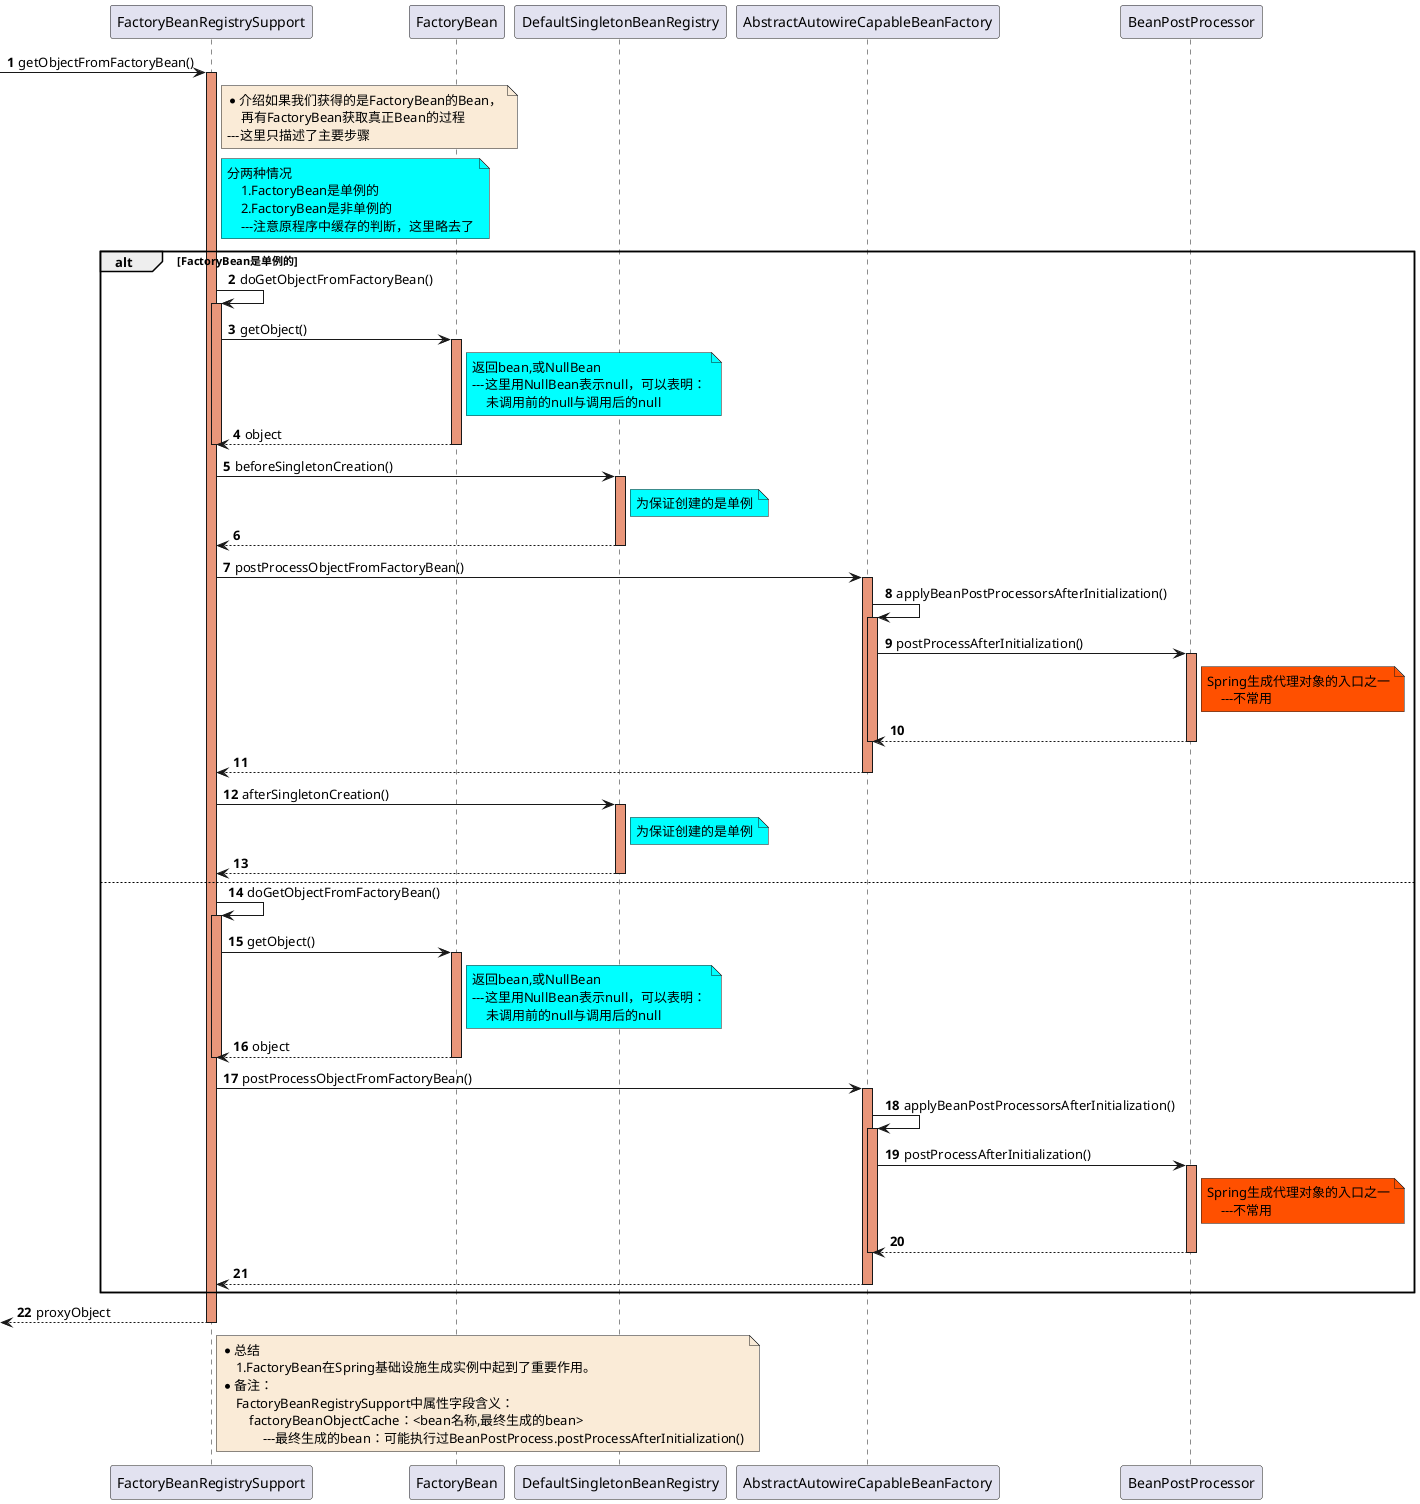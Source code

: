 @startuml

autonumber

->FactoryBeanRegistrySupport : getObjectFromFactoryBean()
activate FactoryBeanRegistrySupport #DarkSalmon
    note right of FactoryBeanRegistrySupport #FAEBD7
        *介绍如果我们获得的是FactoryBean的Bean，
            再有FactoryBean获取真正Bean的过程
        ---这里只描述了主要步骤
    end note

    note right of FactoryBeanRegistrySupport #aqua
        分两种情况
            1.FactoryBean是单例的
            2.FactoryBean是非单例的
            ---注意原程序中缓存的判断，这里略去了
    end note
    alt FactoryBean是单例的

        FactoryBeanRegistrySupport -> FactoryBeanRegistrySupport :doGetObjectFromFactoryBean()
        activate FactoryBeanRegistrySupport #DarkSalmon

            FactoryBeanRegistrySupport -> FactoryBean : getObject()
            activate FactoryBean #DarkSalmon
                note right of FactoryBean #aqua
                    返回bean,或NullBean
                    ---这里用NullBean表示null，可以表明：
                        未调用前的null与调用后的null
                end note
            FactoryBean --> FactoryBeanRegistrySupport : object
            deactivate FactoryBean

        deactivate FactoryBeanRegistrySupport

        FactoryBeanRegistrySupport -> DefaultSingletonBeanRegistry :beforeSingletonCreation()
        activate DefaultSingletonBeanRegistry #DarkSalmon

            note right of DefaultSingletonBeanRegistry #aqua
                为保证创建的是单例
            end note

        DefaultSingletonBeanRegistry --> FactoryBeanRegistrySupport
        deactivate DefaultSingletonBeanRegistry

        FactoryBeanRegistrySupport -> AbstractAutowireCapableBeanFactory :postProcessObjectFromFactoryBean()
        activate AbstractAutowireCapableBeanFactory #DarkSalmon

            AbstractAutowireCapableBeanFactory -> AbstractAutowireCapableBeanFactory :applyBeanPostProcessorsAfterInitialization()
            activate AbstractAutowireCapableBeanFactory #DarkSalmon

                AbstractAutowireCapableBeanFactory -> BeanPostProcessor :postProcessAfterInitialization()
                activate BeanPostProcessor #DarkSalmon
                    note right of BeanPostProcessor #FF5000
                        Spring生成代理对象的入口之一
                            ---不常用
                    end note
                BeanPostProcessor --> AbstractAutowireCapableBeanFactory
                deactivate BeanPostProcessor

            deactivate AbstractAutowireCapableBeanFactory

        AbstractAutowireCapableBeanFactory --> FactoryBeanRegistrySupport
        deactivate AbstractAutowireCapableBeanFactory


        FactoryBeanRegistrySupport -> DefaultSingletonBeanRegistry :afterSingletonCreation()
        activate DefaultSingletonBeanRegistry #DarkSalmon

            note right of DefaultSingletonBeanRegistry #aqua
                为保证创建的是单例
            end note

        DefaultSingletonBeanRegistry --> FactoryBeanRegistrySupport
        deactivate DefaultSingletonBeanRegistry



    else

        FactoryBeanRegistrySupport -> FactoryBeanRegistrySupport :doGetObjectFromFactoryBean()
        activate FactoryBeanRegistrySupport #DarkSalmon

            FactoryBeanRegistrySupport -> FactoryBean : getObject()
            activate FactoryBean #DarkSalmon
                note right of FactoryBean #aqua
                    返回bean,或NullBean
                    ---这里用NullBean表示null，可以表明：
                        未调用前的null与调用后的null
                end note
            FactoryBean --> FactoryBeanRegistrySupport : object
            deactivate FactoryBean

        deactivate FactoryBeanRegistrySupport

        FactoryBeanRegistrySupport -> AbstractAutowireCapableBeanFactory :postProcessObjectFromFactoryBean()
        activate AbstractAutowireCapableBeanFactory #DarkSalmon

            AbstractAutowireCapableBeanFactory -> AbstractAutowireCapableBeanFactory :applyBeanPostProcessorsAfterInitialization()
            activate AbstractAutowireCapableBeanFactory #DarkSalmon

                AbstractAutowireCapableBeanFactory -> BeanPostProcessor :postProcessAfterInitialization()
                activate BeanPostProcessor #DarkSalmon
                    note right of BeanPostProcessor #FF5000
                        Spring生成代理对象的入口之一
                            ---不常用
                    end note
                BeanPostProcessor --> AbstractAutowireCapableBeanFactory
                deactivate BeanPostProcessor

            deactivate AbstractAutowireCapableBeanFactory

        AbstractAutowireCapableBeanFactory --> FactoryBeanRegistrySupport
        deactivate AbstractAutowireCapableBeanFactory

    end




<--FactoryBeanRegistrySupport : proxyObject
deactivate FactoryBeanRegistrySupport
    note right of FactoryBeanRegistrySupport #FAEBD7
        *总结
            1.FactoryBean在Spring基础设施生成实例中起到了重要作用。
        *备注：
            FactoryBeanRegistrySupport中属性字段含义：
                factoryBeanObjectCache：<bean名称,最终生成的bean>
                    ---最终生成的bean：可能执行过BeanPostProcess.postProcessAfterInitialization()
    end note

@enduml